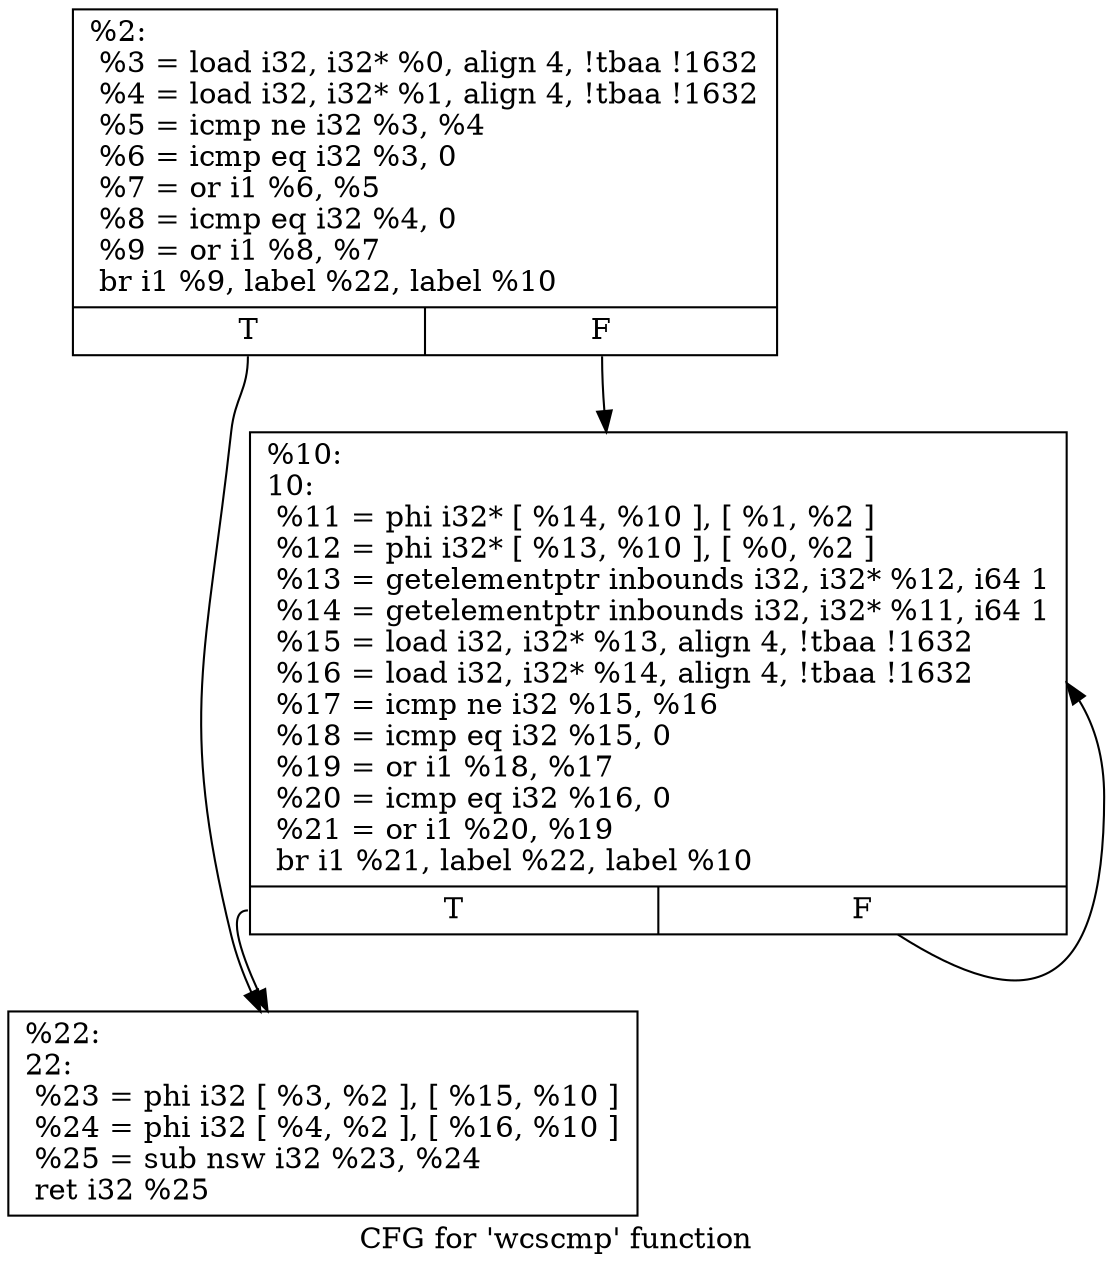 digraph "CFG for 'wcscmp' function" {
	label="CFG for 'wcscmp' function";

	Node0x190c470 [shape=record,label="{%2:\l  %3 = load i32, i32* %0, align 4, !tbaa !1632\l  %4 = load i32, i32* %1, align 4, !tbaa !1632\l  %5 = icmp ne i32 %3, %4\l  %6 = icmp eq i32 %3, 0\l  %7 = or i1 %6, %5\l  %8 = icmp eq i32 %4, 0\l  %9 = or i1 %8, %7\l  br i1 %9, label %22, label %10\l|{<s0>T|<s1>F}}"];
	Node0x190c470:s0 -> Node0x190c510;
	Node0x190c470:s1 -> Node0x190c4c0;
	Node0x190c4c0 [shape=record,label="{%10:\l10:                                               \l  %11 = phi i32* [ %14, %10 ], [ %1, %2 ]\l  %12 = phi i32* [ %13, %10 ], [ %0, %2 ]\l  %13 = getelementptr inbounds i32, i32* %12, i64 1\l  %14 = getelementptr inbounds i32, i32* %11, i64 1\l  %15 = load i32, i32* %13, align 4, !tbaa !1632\l  %16 = load i32, i32* %14, align 4, !tbaa !1632\l  %17 = icmp ne i32 %15, %16\l  %18 = icmp eq i32 %15, 0\l  %19 = or i1 %18, %17\l  %20 = icmp eq i32 %16, 0\l  %21 = or i1 %20, %19\l  br i1 %21, label %22, label %10\l|{<s0>T|<s1>F}}"];
	Node0x190c4c0:s0 -> Node0x190c510;
	Node0x190c4c0:s1 -> Node0x190c4c0;
	Node0x190c510 [shape=record,label="{%22:\l22:                                               \l  %23 = phi i32 [ %3, %2 ], [ %15, %10 ]\l  %24 = phi i32 [ %4, %2 ], [ %16, %10 ]\l  %25 = sub nsw i32 %23, %24\l  ret i32 %25\l}"];
}

